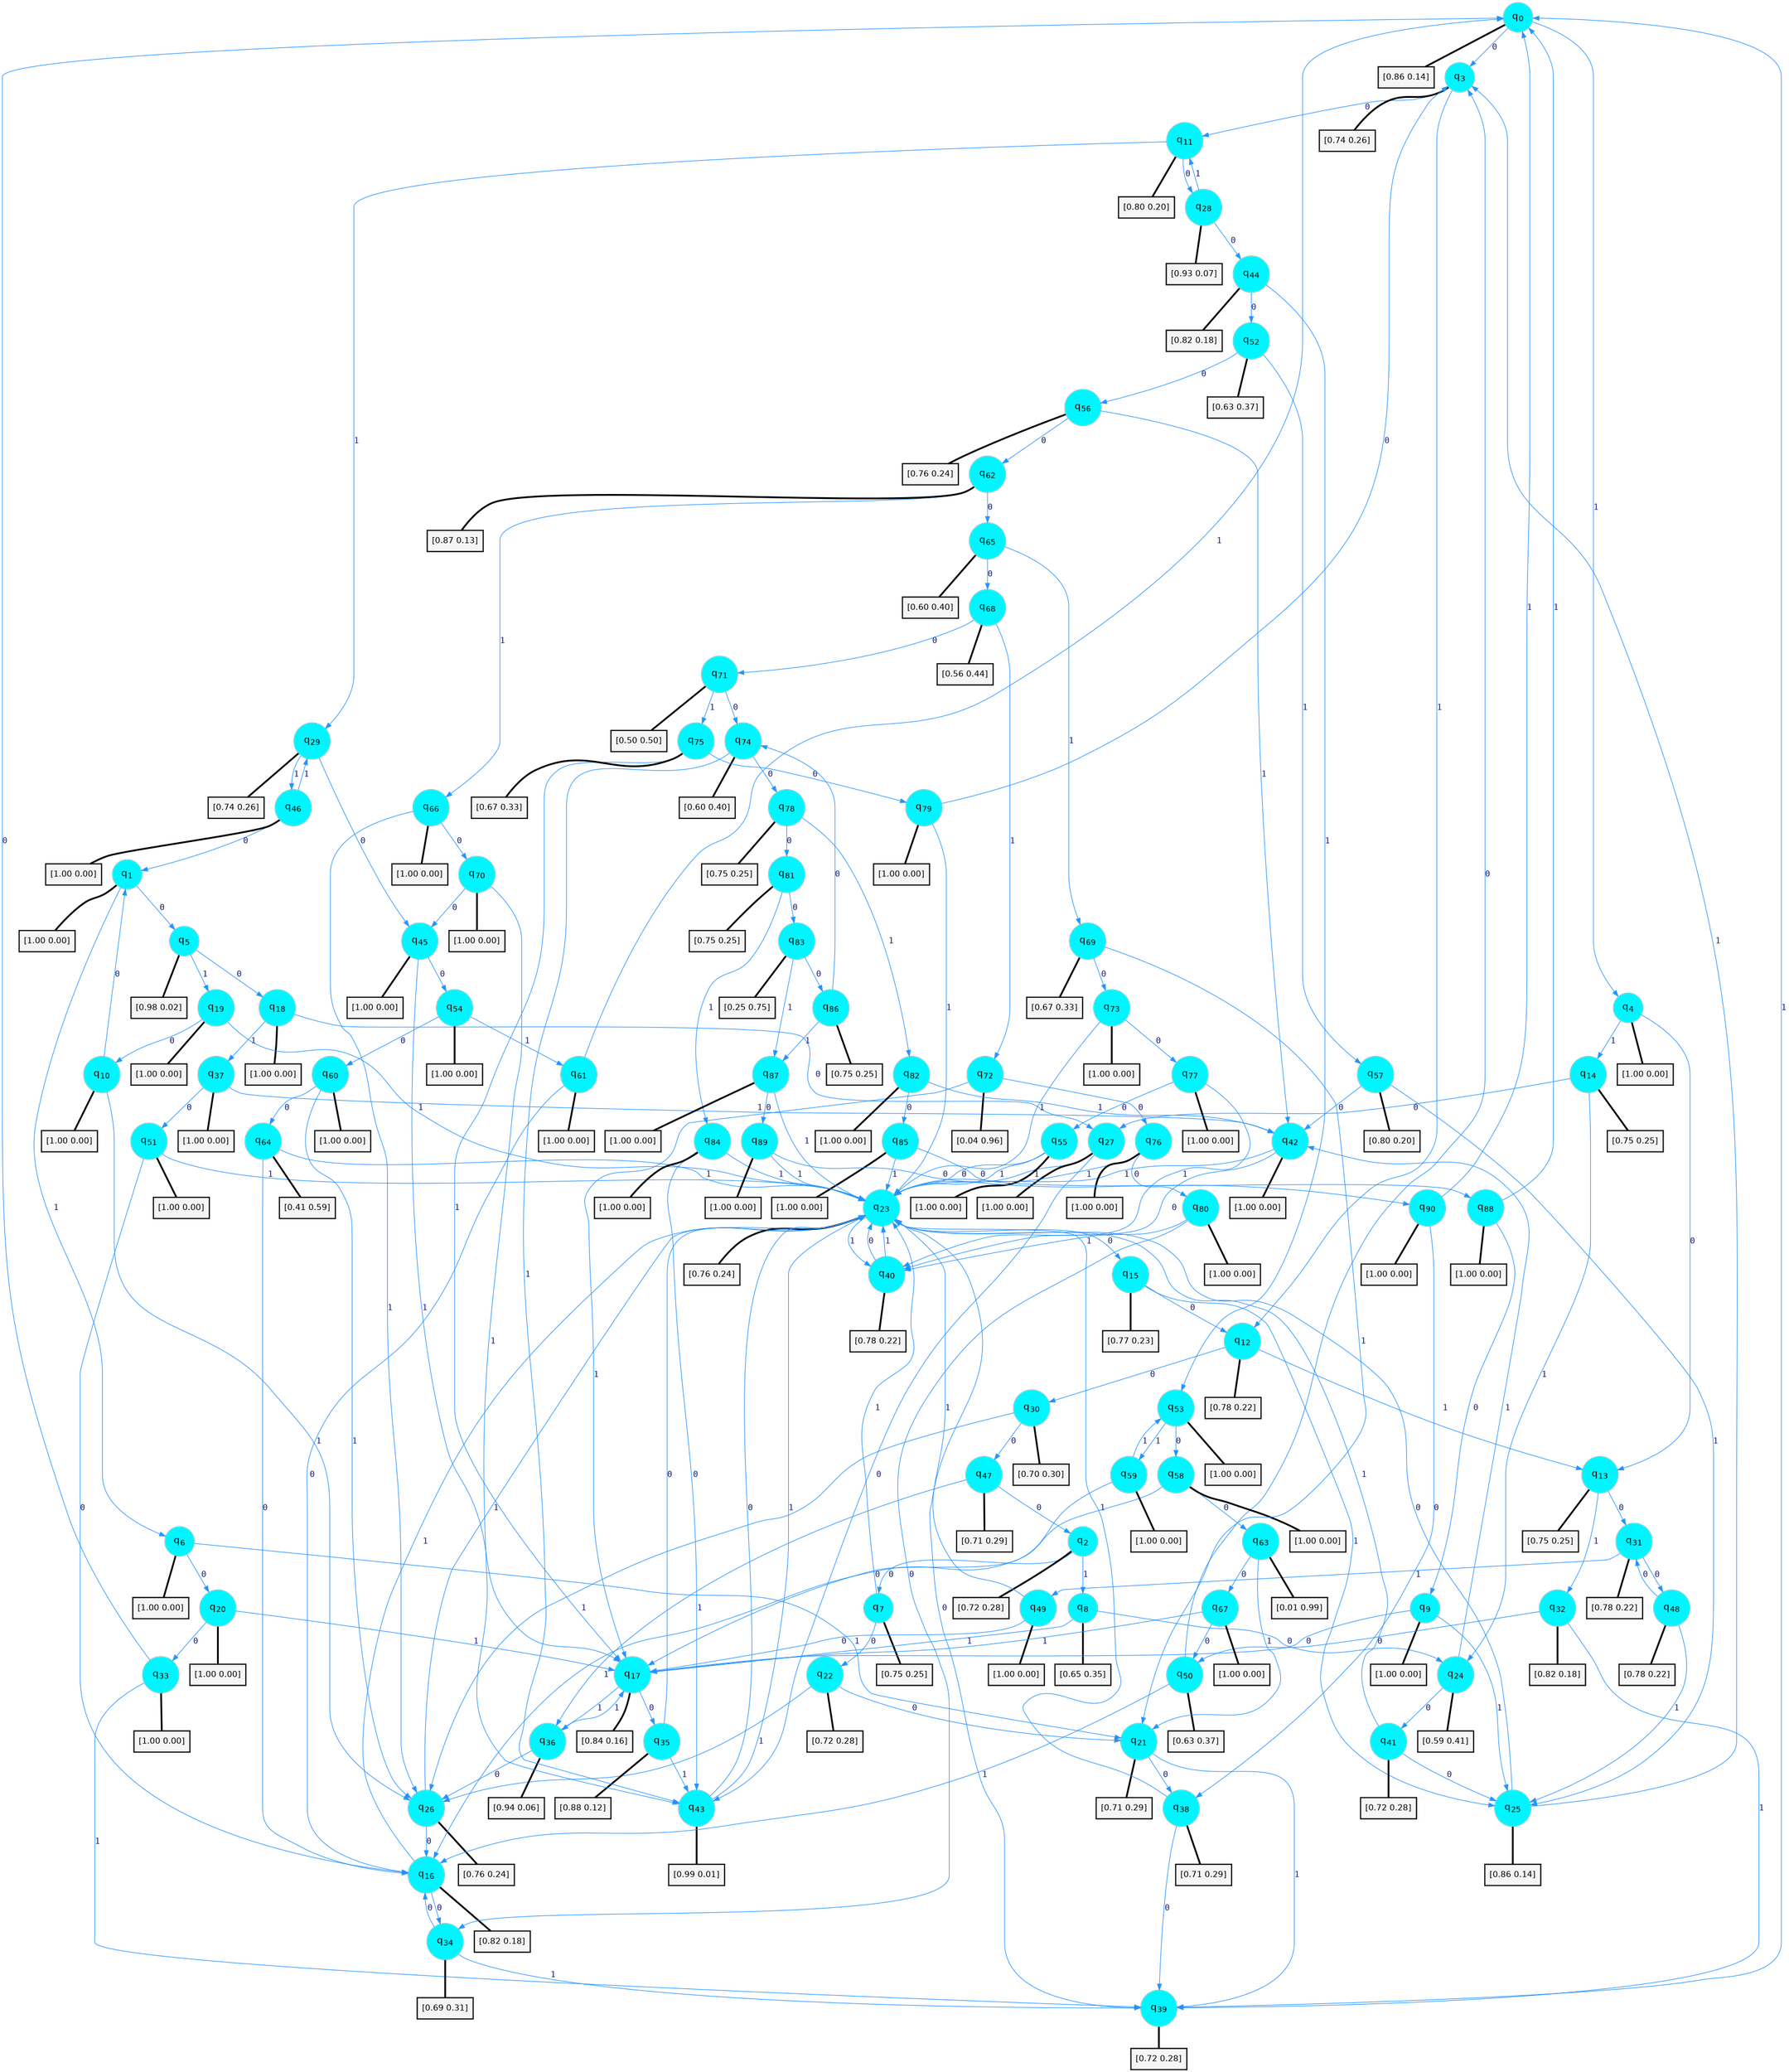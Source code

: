 digraph G {
graph [
bgcolor=transparent, dpi=300, rankdir=TD, size="40,25"];
node [
color=gray, fillcolor=turquoise1, fontcolor=black, fontname=Helvetica, fontsize=16, fontweight=bold, shape=circle, style=filled];
edge [
arrowsize=1, color=dodgerblue1, fontcolor=midnightblue, fontname=courier, fontweight=bold, penwidth=1, style=solid, weight=20];
0[label=<q<SUB>0</SUB>>];
1[label=<q<SUB>1</SUB>>];
2[label=<q<SUB>2</SUB>>];
3[label=<q<SUB>3</SUB>>];
4[label=<q<SUB>4</SUB>>];
5[label=<q<SUB>5</SUB>>];
6[label=<q<SUB>6</SUB>>];
7[label=<q<SUB>7</SUB>>];
8[label=<q<SUB>8</SUB>>];
9[label=<q<SUB>9</SUB>>];
10[label=<q<SUB>10</SUB>>];
11[label=<q<SUB>11</SUB>>];
12[label=<q<SUB>12</SUB>>];
13[label=<q<SUB>13</SUB>>];
14[label=<q<SUB>14</SUB>>];
15[label=<q<SUB>15</SUB>>];
16[label=<q<SUB>16</SUB>>];
17[label=<q<SUB>17</SUB>>];
18[label=<q<SUB>18</SUB>>];
19[label=<q<SUB>19</SUB>>];
20[label=<q<SUB>20</SUB>>];
21[label=<q<SUB>21</SUB>>];
22[label=<q<SUB>22</SUB>>];
23[label=<q<SUB>23</SUB>>];
24[label=<q<SUB>24</SUB>>];
25[label=<q<SUB>25</SUB>>];
26[label=<q<SUB>26</SUB>>];
27[label=<q<SUB>27</SUB>>];
28[label=<q<SUB>28</SUB>>];
29[label=<q<SUB>29</SUB>>];
30[label=<q<SUB>30</SUB>>];
31[label=<q<SUB>31</SUB>>];
32[label=<q<SUB>32</SUB>>];
33[label=<q<SUB>33</SUB>>];
34[label=<q<SUB>34</SUB>>];
35[label=<q<SUB>35</SUB>>];
36[label=<q<SUB>36</SUB>>];
37[label=<q<SUB>37</SUB>>];
38[label=<q<SUB>38</SUB>>];
39[label=<q<SUB>39</SUB>>];
40[label=<q<SUB>40</SUB>>];
41[label=<q<SUB>41</SUB>>];
42[label=<q<SUB>42</SUB>>];
43[label=<q<SUB>43</SUB>>];
44[label=<q<SUB>44</SUB>>];
45[label=<q<SUB>45</SUB>>];
46[label=<q<SUB>46</SUB>>];
47[label=<q<SUB>47</SUB>>];
48[label=<q<SUB>48</SUB>>];
49[label=<q<SUB>49</SUB>>];
50[label=<q<SUB>50</SUB>>];
51[label=<q<SUB>51</SUB>>];
52[label=<q<SUB>52</SUB>>];
53[label=<q<SUB>53</SUB>>];
54[label=<q<SUB>54</SUB>>];
55[label=<q<SUB>55</SUB>>];
56[label=<q<SUB>56</SUB>>];
57[label=<q<SUB>57</SUB>>];
58[label=<q<SUB>58</SUB>>];
59[label=<q<SUB>59</SUB>>];
60[label=<q<SUB>60</SUB>>];
61[label=<q<SUB>61</SUB>>];
62[label=<q<SUB>62</SUB>>];
63[label=<q<SUB>63</SUB>>];
64[label=<q<SUB>64</SUB>>];
65[label=<q<SUB>65</SUB>>];
66[label=<q<SUB>66</SUB>>];
67[label=<q<SUB>67</SUB>>];
68[label=<q<SUB>68</SUB>>];
69[label=<q<SUB>69</SUB>>];
70[label=<q<SUB>70</SUB>>];
71[label=<q<SUB>71</SUB>>];
72[label=<q<SUB>72</SUB>>];
73[label=<q<SUB>73</SUB>>];
74[label=<q<SUB>74</SUB>>];
75[label=<q<SUB>75</SUB>>];
76[label=<q<SUB>76</SUB>>];
77[label=<q<SUB>77</SUB>>];
78[label=<q<SUB>78</SUB>>];
79[label=<q<SUB>79</SUB>>];
80[label=<q<SUB>80</SUB>>];
81[label=<q<SUB>81</SUB>>];
82[label=<q<SUB>82</SUB>>];
83[label=<q<SUB>83</SUB>>];
84[label=<q<SUB>84</SUB>>];
85[label=<q<SUB>85</SUB>>];
86[label=<q<SUB>86</SUB>>];
87[label=<q<SUB>87</SUB>>];
88[label=<q<SUB>88</SUB>>];
89[label=<q<SUB>89</SUB>>];
90[label=<q<SUB>90</SUB>>];
91[label="[0.86 0.14]", shape=box,fontcolor=black, fontname=Helvetica, fontsize=14, penwidth=2, fillcolor=whitesmoke,color=black];
92[label="[1.00 0.00]", shape=box,fontcolor=black, fontname=Helvetica, fontsize=14, penwidth=2, fillcolor=whitesmoke,color=black];
93[label="[0.72 0.28]", shape=box,fontcolor=black, fontname=Helvetica, fontsize=14, penwidth=2, fillcolor=whitesmoke,color=black];
94[label="[0.74 0.26]", shape=box,fontcolor=black, fontname=Helvetica, fontsize=14, penwidth=2, fillcolor=whitesmoke,color=black];
95[label="[1.00 0.00]", shape=box,fontcolor=black, fontname=Helvetica, fontsize=14, penwidth=2, fillcolor=whitesmoke,color=black];
96[label="[0.98 0.02]", shape=box,fontcolor=black, fontname=Helvetica, fontsize=14, penwidth=2, fillcolor=whitesmoke,color=black];
97[label="[1.00 0.00]", shape=box,fontcolor=black, fontname=Helvetica, fontsize=14, penwidth=2, fillcolor=whitesmoke,color=black];
98[label="[0.75 0.25]", shape=box,fontcolor=black, fontname=Helvetica, fontsize=14, penwidth=2, fillcolor=whitesmoke,color=black];
99[label="[0.65 0.35]", shape=box,fontcolor=black, fontname=Helvetica, fontsize=14, penwidth=2, fillcolor=whitesmoke,color=black];
100[label="[1.00 0.00]", shape=box,fontcolor=black, fontname=Helvetica, fontsize=14, penwidth=2, fillcolor=whitesmoke,color=black];
101[label="[1.00 0.00]", shape=box,fontcolor=black, fontname=Helvetica, fontsize=14, penwidth=2, fillcolor=whitesmoke,color=black];
102[label="[0.80 0.20]", shape=box,fontcolor=black, fontname=Helvetica, fontsize=14, penwidth=2, fillcolor=whitesmoke,color=black];
103[label="[0.78 0.22]", shape=box,fontcolor=black, fontname=Helvetica, fontsize=14, penwidth=2, fillcolor=whitesmoke,color=black];
104[label="[0.75 0.25]", shape=box,fontcolor=black, fontname=Helvetica, fontsize=14, penwidth=2, fillcolor=whitesmoke,color=black];
105[label="[0.75 0.25]", shape=box,fontcolor=black, fontname=Helvetica, fontsize=14, penwidth=2, fillcolor=whitesmoke,color=black];
106[label="[0.77 0.23]", shape=box,fontcolor=black, fontname=Helvetica, fontsize=14, penwidth=2, fillcolor=whitesmoke,color=black];
107[label="[0.82 0.18]", shape=box,fontcolor=black, fontname=Helvetica, fontsize=14, penwidth=2, fillcolor=whitesmoke,color=black];
108[label="[0.84 0.16]", shape=box,fontcolor=black, fontname=Helvetica, fontsize=14, penwidth=2, fillcolor=whitesmoke,color=black];
109[label="[1.00 0.00]", shape=box,fontcolor=black, fontname=Helvetica, fontsize=14, penwidth=2, fillcolor=whitesmoke,color=black];
110[label="[1.00 0.00]", shape=box,fontcolor=black, fontname=Helvetica, fontsize=14, penwidth=2, fillcolor=whitesmoke,color=black];
111[label="[1.00 0.00]", shape=box,fontcolor=black, fontname=Helvetica, fontsize=14, penwidth=2, fillcolor=whitesmoke,color=black];
112[label="[0.71 0.29]", shape=box,fontcolor=black, fontname=Helvetica, fontsize=14, penwidth=2, fillcolor=whitesmoke,color=black];
113[label="[0.72 0.28]", shape=box,fontcolor=black, fontname=Helvetica, fontsize=14, penwidth=2, fillcolor=whitesmoke,color=black];
114[label="[0.76 0.24]", shape=box,fontcolor=black, fontname=Helvetica, fontsize=14, penwidth=2, fillcolor=whitesmoke,color=black];
115[label="[0.59 0.41]", shape=box,fontcolor=black, fontname=Helvetica, fontsize=14, penwidth=2, fillcolor=whitesmoke,color=black];
116[label="[0.86 0.14]", shape=box,fontcolor=black, fontname=Helvetica, fontsize=14, penwidth=2, fillcolor=whitesmoke,color=black];
117[label="[0.76 0.24]", shape=box,fontcolor=black, fontname=Helvetica, fontsize=14, penwidth=2, fillcolor=whitesmoke,color=black];
118[label="[1.00 0.00]", shape=box,fontcolor=black, fontname=Helvetica, fontsize=14, penwidth=2, fillcolor=whitesmoke,color=black];
119[label="[0.93 0.07]", shape=box,fontcolor=black, fontname=Helvetica, fontsize=14, penwidth=2, fillcolor=whitesmoke,color=black];
120[label="[0.74 0.26]", shape=box,fontcolor=black, fontname=Helvetica, fontsize=14, penwidth=2, fillcolor=whitesmoke,color=black];
121[label="[0.70 0.30]", shape=box,fontcolor=black, fontname=Helvetica, fontsize=14, penwidth=2, fillcolor=whitesmoke,color=black];
122[label="[0.78 0.22]", shape=box,fontcolor=black, fontname=Helvetica, fontsize=14, penwidth=2, fillcolor=whitesmoke,color=black];
123[label="[0.82 0.18]", shape=box,fontcolor=black, fontname=Helvetica, fontsize=14, penwidth=2, fillcolor=whitesmoke,color=black];
124[label="[1.00 0.00]", shape=box,fontcolor=black, fontname=Helvetica, fontsize=14, penwidth=2, fillcolor=whitesmoke,color=black];
125[label="[0.69 0.31]", shape=box,fontcolor=black, fontname=Helvetica, fontsize=14, penwidth=2, fillcolor=whitesmoke,color=black];
126[label="[0.88 0.12]", shape=box,fontcolor=black, fontname=Helvetica, fontsize=14, penwidth=2, fillcolor=whitesmoke,color=black];
127[label="[0.94 0.06]", shape=box,fontcolor=black, fontname=Helvetica, fontsize=14, penwidth=2, fillcolor=whitesmoke,color=black];
128[label="[1.00 0.00]", shape=box,fontcolor=black, fontname=Helvetica, fontsize=14, penwidth=2, fillcolor=whitesmoke,color=black];
129[label="[0.71 0.29]", shape=box,fontcolor=black, fontname=Helvetica, fontsize=14, penwidth=2, fillcolor=whitesmoke,color=black];
130[label="[0.72 0.28]", shape=box,fontcolor=black, fontname=Helvetica, fontsize=14, penwidth=2, fillcolor=whitesmoke,color=black];
131[label="[0.78 0.22]", shape=box,fontcolor=black, fontname=Helvetica, fontsize=14, penwidth=2, fillcolor=whitesmoke,color=black];
132[label="[0.72 0.28]", shape=box,fontcolor=black, fontname=Helvetica, fontsize=14, penwidth=2, fillcolor=whitesmoke,color=black];
133[label="[1.00 0.00]", shape=box,fontcolor=black, fontname=Helvetica, fontsize=14, penwidth=2, fillcolor=whitesmoke,color=black];
134[label="[0.99 0.01]", shape=box,fontcolor=black, fontname=Helvetica, fontsize=14, penwidth=2, fillcolor=whitesmoke,color=black];
135[label="[0.82 0.18]", shape=box,fontcolor=black, fontname=Helvetica, fontsize=14, penwidth=2, fillcolor=whitesmoke,color=black];
136[label="[1.00 0.00]", shape=box,fontcolor=black, fontname=Helvetica, fontsize=14, penwidth=2, fillcolor=whitesmoke,color=black];
137[label="[1.00 0.00]", shape=box,fontcolor=black, fontname=Helvetica, fontsize=14, penwidth=2, fillcolor=whitesmoke,color=black];
138[label="[0.71 0.29]", shape=box,fontcolor=black, fontname=Helvetica, fontsize=14, penwidth=2, fillcolor=whitesmoke,color=black];
139[label="[0.78 0.22]", shape=box,fontcolor=black, fontname=Helvetica, fontsize=14, penwidth=2, fillcolor=whitesmoke,color=black];
140[label="[1.00 0.00]", shape=box,fontcolor=black, fontname=Helvetica, fontsize=14, penwidth=2, fillcolor=whitesmoke,color=black];
141[label="[0.63 0.37]", shape=box,fontcolor=black, fontname=Helvetica, fontsize=14, penwidth=2, fillcolor=whitesmoke,color=black];
142[label="[1.00 0.00]", shape=box,fontcolor=black, fontname=Helvetica, fontsize=14, penwidth=2, fillcolor=whitesmoke,color=black];
143[label="[0.63 0.37]", shape=box,fontcolor=black, fontname=Helvetica, fontsize=14, penwidth=2, fillcolor=whitesmoke,color=black];
144[label="[1.00 0.00]", shape=box,fontcolor=black, fontname=Helvetica, fontsize=14, penwidth=2, fillcolor=whitesmoke,color=black];
145[label="[1.00 0.00]", shape=box,fontcolor=black, fontname=Helvetica, fontsize=14, penwidth=2, fillcolor=whitesmoke,color=black];
146[label="[1.00 0.00]", shape=box,fontcolor=black, fontname=Helvetica, fontsize=14, penwidth=2, fillcolor=whitesmoke,color=black];
147[label="[0.76 0.24]", shape=box,fontcolor=black, fontname=Helvetica, fontsize=14, penwidth=2, fillcolor=whitesmoke,color=black];
148[label="[0.80 0.20]", shape=box,fontcolor=black, fontname=Helvetica, fontsize=14, penwidth=2, fillcolor=whitesmoke,color=black];
149[label="[1.00 0.00]", shape=box,fontcolor=black, fontname=Helvetica, fontsize=14, penwidth=2, fillcolor=whitesmoke,color=black];
150[label="[1.00 0.00]", shape=box,fontcolor=black, fontname=Helvetica, fontsize=14, penwidth=2, fillcolor=whitesmoke,color=black];
151[label="[1.00 0.00]", shape=box,fontcolor=black, fontname=Helvetica, fontsize=14, penwidth=2, fillcolor=whitesmoke,color=black];
152[label="[1.00 0.00]", shape=box,fontcolor=black, fontname=Helvetica, fontsize=14, penwidth=2, fillcolor=whitesmoke,color=black];
153[label="[0.87 0.13]", shape=box,fontcolor=black, fontname=Helvetica, fontsize=14, penwidth=2, fillcolor=whitesmoke,color=black];
154[label="[0.01 0.99]", shape=box,fontcolor=black, fontname=Helvetica, fontsize=14, penwidth=2, fillcolor=whitesmoke,color=black];
155[label="[0.41 0.59]", shape=box,fontcolor=black, fontname=Helvetica, fontsize=14, penwidth=2, fillcolor=whitesmoke,color=black];
156[label="[0.60 0.40]", shape=box,fontcolor=black, fontname=Helvetica, fontsize=14, penwidth=2, fillcolor=whitesmoke,color=black];
157[label="[1.00 0.00]", shape=box,fontcolor=black, fontname=Helvetica, fontsize=14, penwidth=2, fillcolor=whitesmoke,color=black];
158[label="[1.00 0.00]", shape=box,fontcolor=black, fontname=Helvetica, fontsize=14, penwidth=2, fillcolor=whitesmoke,color=black];
159[label="[0.56 0.44]", shape=box,fontcolor=black, fontname=Helvetica, fontsize=14, penwidth=2, fillcolor=whitesmoke,color=black];
160[label="[0.67 0.33]", shape=box,fontcolor=black, fontname=Helvetica, fontsize=14, penwidth=2, fillcolor=whitesmoke,color=black];
161[label="[1.00 0.00]", shape=box,fontcolor=black, fontname=Helvetica, fontsize=14, penwidth=2, fillcolor=whitesmoke,color=black];
162[label="[0.50 0.50]", shape=box,fontcolor=black, fontname=Helvetica, fontsize=14, penwidth=2, fillcolor=whitesmoke,color=black];
163[label="[0.04 0.96]", shape=box,fontcolor=black, fontname=Helvetica, fontsize=14, penwidth=2, fillcolor=whitesmoke,color=black];
164[label="[1.00 0.00]", shape=box,fontcolor=black, fontname=Helvetica, fontsize=14, penwidth=2, fillcolor=whitesmoke,color=black];
165[label="[0.60 0.40]", shape=box,fontcolor=black, fontname=Helvetica, fontsize=14, penwidth=2, fillcolor=whitesmoke,color=black];
166[label="[0.67 0.33]", shape=box,fontcolor=black, fontname=Helvetica, fontsize=14, penwidth=2, fillcolor=whitesmoke,color=black];
167[label="[1.00 0.00]", shape=box,fontcolor=black, fontname=Helvetica, fontsize=14, penwidth=2, fillcolor=whitesmoke,color=black];
168[label="[1.00 0.00]", shape=box,fontcolor=black, fontname=Helvetica, fontsize=14, penwidth=2, fillcolor=whitesmoke,color=black];
169[label="[0.75 0.25]", shape=box,fontcolor=black, fontname=Helvetica, fontsize=14, penwidth=2, fillcolor=whitesmoke,color=black];
170[label="[1.00 0.00]", shape=box,fontcolor=black, fontname=Helvetica, fontsize=14, penwidth=2, fillcolor=whitesmoke,color=black];
171[label="[1.00 0.00]", shape=box,fontcolor=black, fontname=Helvetica, fontsize=14, penwidth=2, fillcolor=whitesmoke,color=black];
172[label="[0.75 0.25]", shape=box,fontcolor=black, fontname=Helvetica, fontsize=14, penwidth=2, fillcolor=whitesmoke,color=black];
173[label="[1.00 0.00]", shape=box,fontcolor=black, fontname=Helvetica, fontsize=14, penwidth=2, fillcolor=whitesmoke,color=black];
174[label="[0.25 0.75]", shape=box,fontcolor=black, fontname=Helvetica, fontsize=14, penwidth=2, fillcolor=whitesmoke,color=black];
175[label="[1.00 0.00]", shape=box,fontcolor=black, fontname=Helvetica, fontsize=14, penwidth=2, fillcolor=whitesmoke,color=black];
176[label="[1.00 0.00]", shape=box,fontcolor=black, fontname=Helvetica, fontsize=14, penwidth=2, fillcolor=whitesmoke,color=black];
177[label="[0.75 0.25]", shape=box,fontcolor=black, fontname=Helvetica, fontsize=14, penwidth=2, fillcolor=whitesmoke,color=black];
178[label="[1.00 0.00]", shape=box,fontcolor=black, fontname=Helvetica, fontsize=14, penwidth=2, fillcolor=whitesmoke,color=black];
179[label="[1.00 0.00]", shape=box,fontcolor=black, fontname=Helvetica, fontsize=14, penwidth=2, fillcolor=whitesmoke,color=black];
180[label="[1.00 0.00]", shape=box,fontcolor=black, fontname=Helvetica, fontsize=14, penwidth=2, fillcolor=whitesmoke,color=black];
181[label="[1.00 0.00]", shape=box,fontcolor=black, fontname=Helvetica, fontsize=14, penwidth=2, fillcolor=whitesmoke,color=black];
0->3 [label=0];
0->4 [label=1];
0->91 [arrowhead=none, penwidth=3,color=black];
1->5 [label=0];
1->6 [label=1];
1->92 [arrowhead=none, penwidth=3,color=black];
2->7 [label=0];
2->8 [label=1];
2->93 [arrowhead=none, penwidth=3,color=black];
3->11 [label=0];
3->12 [label=1];
3->94 [arrowhead=none, penwidth=3,color=black];
4->13 [label=0];
4->14 [label=1];
4->95 [arrowhead=none, penwidth=3,color=black];
5->18 [label=0];
5->19 [label=1];
5->96 [arrowhead=none, penwidth=3,color=black];
6->20 [label=0];
6->21 [label=1];
6->97 [arrowhead=none, penwidth=3,color=black];
7->22 [label=0];
7->23 [label=1];
7->98 [arrowhead=none, penwidth=3,color=black];
8->24 [label=0];
8->17 [label=1];
8->99 [arrowhead=none, penwidth=3,color=black];
9->17 [label=0];
9->25 [label=1];
9->100 [arrowhead=none, penwidth=3,color=black];
10->1 [label=0];
10->26 [label=1];
10->101 [arrowhead=none, penwidth=3,color=black];
11->28 [label=0];
11->29 [label=1];
11->102 [arrowhead=none, penwidth=3,color=black];
12->30 [label=0];
12->13 [label=1];
12->103 [arrowhead=none, penwidth=3,color=black];
13->31 [label=0];
13->32 [label=1];
13->104 [arrowhead=none, penwidth=3,color=black];
14->27 [label=0];
14->24 [label=1];
14->105 [arrowhead=none, penwidth=3,color=black];
15->12 [label=0];
15->25 [label=1];
15->106 [arrowhead=none, penwidth=3,color=black];
16->34 [label=0];
16->23 [label=1];
16->107 [arrowhead=none, penwidth=3,color=black];
17->35 [label=0];
17->36 [label=1];
17->108 [arrowhead=none, penwidth=3,color=black];
18->27 [label=0];
18->37 [label=1];
18->109 [arrowhead=none, penwidth=3,color=black];
19->10 [label=0];
19->23 [label=1];
19->110 [arrowhead=none, penwidth=3,color=black];
20->33 [label=0];
20->17 [label=1];
20->111 [arrowhead=none, penwidth=3,color=black];
21->38 [label=0];
21->39 [label=1];
21->112 [arrowhead=none, penwidth=3,color=black];
22->21 [label=0];
22->26 [label=1];
22->113 [arrowhead=none, penwidth=3,color=black];
23->15 [label=0];
23->40 [label=1];
23->114 [arrowhead=none, penwidth=3,color=black];
24->41 [label=0];
24->42 [label=1];
24->115 [arrowhead=none, penwidth=3,color=black];
25->23 [label=0];
25->3 [label=1];
25->116 [arrowhead=none, penwidth=3,color=black];
26->16 [label=0];
26->23 [label=1];
26->117 [arrowhead=none, penwidth=3,color=black];
27->43 [label=0];
27->23 [label=1];
27->118 [arrowhead=none, penwidth=3,color=black];
28->44 [label=0];
28->11 [label=1];
28->119 [arrowhead=none, penwidth=3,color=black];
29->45 [label=0];
29->46 [label=1];
29->120 [arrowhead=none, penwidth=3,color=black];
30->47 [label=0];
30->26 [label=1];
30->121 [arrowhead=none, penwidth=3,color=black];
31->48 [label=0];
31->49 [label=1];
31->122 [arrowhead=none, penwidth=3,color=black];
32->50 [label=0];
32->39 [label=1];
32->123 [arrowhead=none, penwidth=3,color=black];
33->0 [label=0];
33->39 [label=1];
33->124 [arrowhead=none, penwidth=3,color=black];
34->16 [label=0];
34->39 [label=1];
34->125 [arrowhead=none, penwidth=3,color=black];
35->23 [label=0];
35->43 [label=1];
35->126 [arrowhead=none, penwidth=3,color=black];
36->26 [label=0];
36->17 [label=1];
36->127 [arrowhead=none, penwidth=3,color=black];
37->51 [label=0];
37->42 [label=1];
37->128 [arrowhead=none, penwidth=3,color=black];
38->39 [label=0];
38->23 [label=1];
38->129 [arrowhead=none, penwidth=3,color=black];
39->23 [label=0];
39->0 [label=1];
39->130 [arrowhead=none, penwidth=3,color=black];
40->23 [label=0];
40->23 [label=1];
40->131 [arrowhead=none, penwidth=3,color=black];
41->25 [label=0];
41->23 [label=1];
41->132 [arrowhead=none, penwidth=3,color=black];
42->40 [label=0];
42->23 [label=1];
42->133 [arrowhead=none, penwidth=3,color=black];
43->23 [label=0];
43->23 [label=1];
43->134 [arrowhead=none, penwidth=3,color=black];
44->52 [label=0];
44->53 [label=1];
44->135 [arrowhead=none, penwidth=3,color=black];
45->54 [label=0];
45->17 [label=1];
45->136 [arrowhead=none, penwidth=3,color=black];
46->1 [label=0];
46->29 [label=1];
46->137 [arrowhead=none, penwidth=3,color=black];
47->2 [label=0];
47->36 [label=1];
47->138 [arrowhead=none, penwidth=3,color=black];
48->31 [label=0];
48->25 [label=1];
48->139 [arrowhead=none, penwidth=3,color=black];
49->17 [label=0];
49->23 [label=1];
49->140 [arrowhead=none, penwidth=3,color=black];
50->3 [label=0];
50->16 [label=1];
50->141 [arrowhead=none, penwidth=3,color=black];
51->16 [label=0];
51->23 [label=1];
51->142 [arrowhead=none, penwidth=3,color=black];
52->56 [label=0];
52->57 [label=1];
52->143 [arrowhead=none, penwidth=3,color=black];
53->58 [label=0];
53->59 [label=1];
53->144 [arrowhead=none, penwidth=3,color=black];
54->60 [label=0];
54->61 [label=1];
54->145 [arrowhead=none, penwidth=3,color=black];
55->23 [label=0];
55->23 [label=1];
55->146 [arrowhead=none, penwidth=3,color=black];
56->62 [label=0];
56->42 [label=1];
56->147 [arrowhead=none, penwidth=3,color=black];
57->42 [label=0];
57->25 [label=1];
57->148 [arrowhead=none, penwidth=3,color=black];
58->63 [label=0];
58->16 [label=1];
58->149 [arrowhead=none, penwidth=3,color=black];
59->17 [label=0];
59->53 [label=1];
59->150 [arrowhead=none, penwidth=3,color=black];
60->64 [label=0];
60->26 [label=1];
60->151 [arrowhead=none, penwidth=3,color=black];
61->16 [label=0];
61->0 [label=1];
61->152 [arrowhead=none, penwidth=3,color=black];
62->65 [label=0];
62->66 [label=1];
62->153 [arrowhead=none, penwidth=3,color=black];
63->67 [label=0];
63->21 [label=1];
63->154 [arrowhead=none, penwidth=3,color=black];
64->16 [label=0];
64->23 [label=1];
64->155 [arrowhead=none, penwidth=3,color=black];
65->68 [label=0];
65->69 [label=1];
65->156 [arrowhead=none, penwidth=3,color=black];
66->70 [label=0];
66->26 [label=1];
66->157 [arrowhead=none, penwidth=3,color=black];
67->50 [label=0];
67->17 [label=1];
67->158 [arrowhead=none, penwidth=3,color=black];
68->71 [label=0];
68->72 [label=1];
68->159 [arrowhead=none, penwidth=3,color=black];
69->73 [label=0];
69->21 [label=1];
69->160 [arrowhead=none, penwidth=3,color=black];
70->45 [label=0];
70->43 [label=1];
70->161 [arrowhead=none, penwidth=3,color=black];
71->74 [label=0];
71->75 [label=1];
71->162 [arrowhead=none, penwidth=3,color=black];
72->76 [label=0];
72->17 [label=1];
72->163 [arrowhead=none, penwidth=3,color=black];
73->77 [label=0];
73->23 [label=1];
73->164 [arrowhead=none, penwidth=3,color=black];
74->78 [label=0];
74->43 [label=1];
74->165 [arrowhead=none, penwidth=3,color=black];
75->79 [label=0];
75->17 [label=1];
75->166 [arrowhead=none, penwidth=3,color=black];
76->80 [label=0];
76->23 [label=1];
76->167 [arrowhead=none, penwidth=3,color=black];
77->55 [label=0];
77->40 [label=1];
77->168 [arrowhead=none, penwidth=3,color=black];
78->81 [label=0];
78->82 [label=1];
78->169 [arrowhead=none, penwidth=3,color=black];
79->3 [label=0];
79->23 [label=1];
79->170 [arrowhead=none, penwidth=3,color=black];
80->34 [label=0];
80->40 [label=1];
80->171 [arrowhead=none, penwidth=3,color=black];
81->83 [label=0];
81->84 [label=1];
81->172 [arrowhead=none, penwidth=3,color=black];
82->85 [label=0];
82->42 [label=1];
82->173 [arrowhead=none, penwidth=3,color=black];
83->86 [label=0];
83->87 [label=1];
83->174 [arrowhead=none, penwidth=3,color=black];
84->43 [label=0];
84->23 [label=1];
84->175 [arrowhead=none, penwidth=3,color=black];
85->88 [label=0];
85->23 [label=1];
85->176 [arrowhead=none, penwidth=3,color=black];
86->74 [label=0];
86->87 [label=1];
86->177 [arrowhead=none, penwidth=3,color=black];
87->89 [label=0];
87->23 [label=1];
87->178 [arrowhead=none, penwidth=3,color=black];
88->9 [label=0];
88->0 [label=1];
88->179 [arrowhead=none, penwidth=3,color=black];
89->90 [label=0];
89->23 [label=1];
89->180 [arrowhead=none, penwidth=3,color=black];
90->38 [label=0];
90->0 [label=1];
90->181 [arrowhead=none, penwidth=3,color=black];
}
